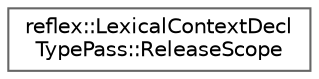 digraph "Graphical Class Hierarchy"
{
 // LATEX_PDF_SIZE
  bgcolor="transparent";
  edge [fontname=Helvetica,fontsize=10,labelfontname=Helvetica,labelfontsize=10];
  node [fontname=Helvetica,fontsize=10,shape=box,height=0.2,width=0.4];
  rankdir="LR";
  Node0 [id="Node000000",label="reflex::LexicalContextDecl\lTypePass::ReleaseScope",height=0.2,width=0.4,color="grey40", fillcolor="white", style="filled",URL="$classreflex_1_1LexicalContextDeclTypePass_1_1ReleaseScope.html",tooltip=" "];
}

